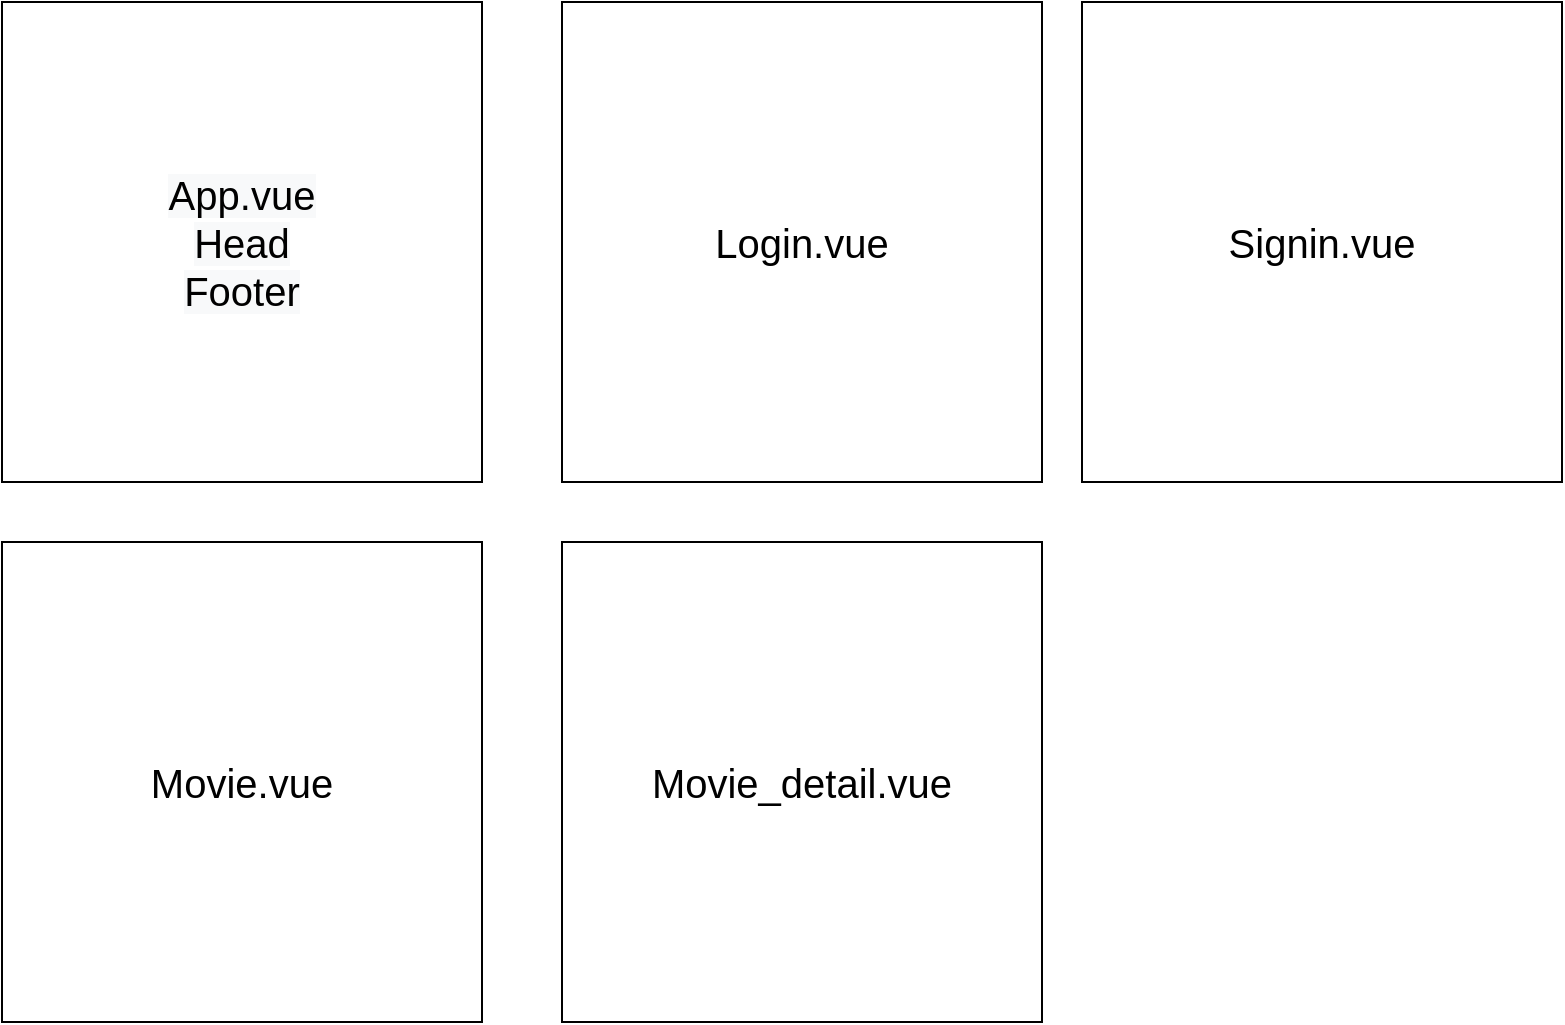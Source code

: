 <mxfile version="15.7.4" type="device"><diagram id="dTH9I6ir_o5Rsk0DdCPQ" name="Page-1"><mxGraphModel dx="935" dy="538" grid="1" gridSize="10" guides="1" tooltips="1" connect="1" arrows="1" fold="1" page="1" pageScale="1" pageWidth="827" pageHeight="1169" math="0" shadow="0"><root><mxCell id="0"/><mxCell id="1" parent="0"/><mxCell id="4q49-hqdjl2bqJhGxlRd-1" value="&lt;span style=&quot;color: rgb(0, 0, 0); font-family: helvetica; font-size: 20px; font-style: normal; font-weight: normal; letter-spacing: normal; text-align: center; text-indent: 0px; text-transform: none; word-spacing: 0px; background-color: rgb(248, 249, 250); text-decoration: none; display: inline; float: none;&quot;&gt;App.vue&lt;/span&gt;&lt;br style=&quot;color: rgb(0, 0, 0); font-family: helvetica; font-size: 20px; font-style: normal; font-weight: normal; letter-spacing: normal; text-align: center; text-indent: 0px; text-transform: none; word-spacing: 0px; text-decoration: none;&quot;&gt;&lt;span style=&quot;color: rgb(0, 0, 0); font-family: helvetica; font-size: 20px; font-style: normal; font-weight: normal; letter-spacing: normal; text-align: center; text-indent: 0px; text-transform: none; word-spacing: 0px; background-color: rgb(248, 249, 250); text-decoration: none; display: inline; float: none;&quot;&gt;Head&lt;/span&gt;&lt;br style=&quot;color: rgb(0, 0, 0); font-family: helvetica; font-size: 20px; font-style: normal; font-weight: normal; letter-spacing: normal; text-align: center; text-indent: 0px; text-transform: none; word-spacing: 0px; text-decoration: none;&quot;&gt;&lt;span style=&quot;color: rgb(0, 0, 0); font-family: helvetica; font-size: 20px; font-style: normal; font-weight: normal; letter-spacing: normal; text-align: center; text-indent: 0px; text-transform: none; word-spacing: 0px; background-color: rgb(248, 249, 250); text-decoration: none; display: inline; float: none;&quot;&gt;Footer&lt;/span&gt;" style="whiteSpace=wrap;html=1;aspect=fixed;" vertex="1" parent="1"><mxGeometry x="40" y="40" width="240" height="240" as="geometry"/></mxCell><mxCell id="4q49-hqdjl2bqJhGxlRd-2" value="&lt;font face=&quot;helvetica&quot;&gt;&lt;span style=&quot;font-size: 20px&quot;&gt;Login.vue&lt;/span&gt;&lt;/font&gt;" style="whiteSpace=wrap;html=1;aspect=fixed;" vertex="1" parent="1"><mxGeometry x="320" y="40" width="240" height="240" as="geometry"/></mxCell><mxCell id="4q49-hqdjl2bqJhGxlRd-3" value="&lt;font face=&quot;helvetica&quot;&gt;&lt;span style=&quot;font-size: 20px&quot;&gt;Signin.vue&lt;/span&gt;&lt;/font&gt;" style="whiteSpace=wrap;html=1;aspect=fixed;" vertex="1" parent="1"><mxGeometry x="580" y="40" width="240" height="240" as="geometry"/></mxCell><mxCell id="4q49-hqdjl2bqJhGxlRd-4" value="&lt;font face=&quot;helvetica&quot;&gt;&lt;span style=&quot;font-size: 20px&quot;&gt;Movie.vue&lt;/span&gt;&lt;/font&gt;" style="whiteSpace=wrap;html=1;aspect=fixed;" vertex="1" parent="1"><mxGeometry x="40" y="310" width="240" height="240" as="geometry"/></mxCell><mxCell id="4q49-hqdjl2bqJhGxlRd-5" value="&lt;font face=&quot;helvetica&quot;&gt;&lt;span style=&quot;font-size: 20px&quot;&gt;Movie_detail.vue&lt;/span&gt;&lt;/font&gt;" style="whiteSpace=wrap;html=1;aspect=fixed;" vertex="1" parent="1"><mxGeometry x="320" y="310" width="240" height="240" as="geometry"/></mxCell></root></mxGraphModel></diagram></mxfile>